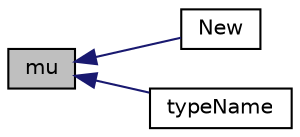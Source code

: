 digraph "mu"
{
  bgcolor="transparent";
  edge [fontname="Helvetica",fontsize="10",labelfontname="Helvetica",labelfontsize="10"];
  node [fontname="Helvetica",fontsize="10",shape=record];
  rankdir="LR";
  Node1 [label="mu",height=0.2,width=0.4,color="black", fillcolor="grey75", style="filled", fontcolor="black"];
  Node1 -> Node2 [dir="back",color="midnightblue",fontsize="10",style="solid",fontname="Helvetica"];
  Node2 [label="New",height=0.2,width=0.4,color="black",URL="$a02522.html#a5b2dd2b882dda5bf5dfc0b95aeb9aa66"];
  Node1 -> Node3 [dir="back",color="midnightblue",fontsize="10",style="solid",fontname="Helvetica"];
  Node3 [label="typeName",height=0.2,width=0.4,color="black",URL="$a02522.html#a561f535eabff4d94fd999c48df4443bd",tooltip="Return the instantiated type name. "];
}
